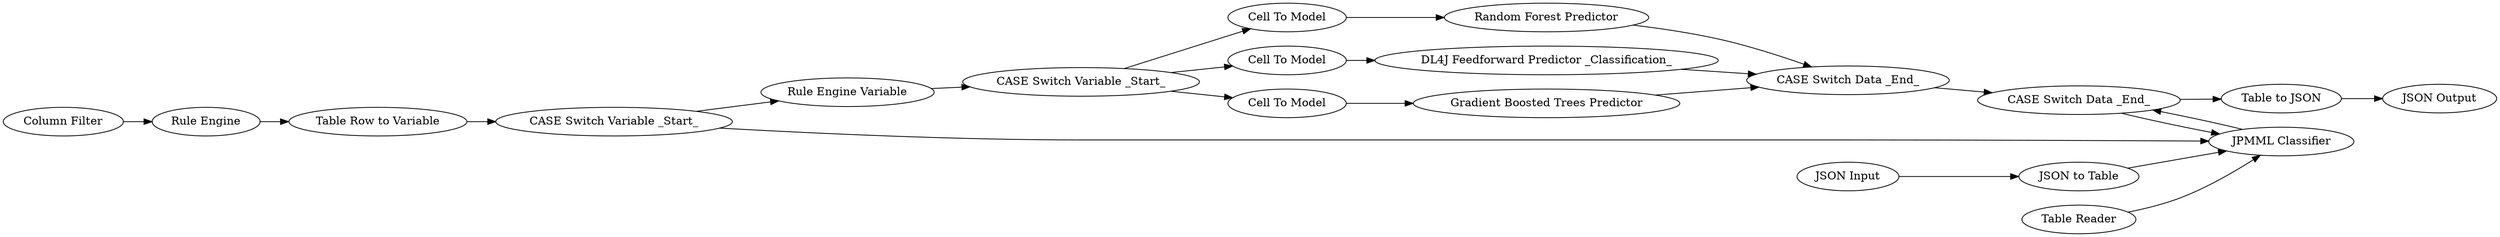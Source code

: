 digraph {
	156 -> 120
	292 -> 155
	288 -> 285
	286 -> 287
	293 -> 155
	151 -> 286
	289 -> 293
	6 -> 135
	155 -> 156
	294 -> 155
	285 -> 294
	286 -> 138
	148 -> 151
	290 -> 292
	288 -> 289
	288 -> 290
	138 -> 156
	287 -> 288
	152 -> 148
	135 -> 138
	147 -> 138
	156 -> 138
	120 -> 7
	292 [label="Gradient Boosted Trees Predictor"]
	289 [label="Cell To Model"]
	7 [label="JSON Output"]
	138 [label="JPMML Classifier"]
	286 [label="CASE Switch Variable _Start_"]
	151 [label="Table Row to Variable"]
	290 [label="Cell To Model"]
	156 [label="CASE Switch Data _End_"]
	6 [label="JSON Input"]
	288 [label="CASE Switch Variable _Start_"]
	148 [label="Rule Engine"]
	285 [label="Cell To Model"]
	294 [label="Random Forest Predictor"]
	287 [label="Rule Engine Variable"]
	293 [label="DL4J Feedforward Predictor _Classification_"]
	147 [label="Table Reader"]
	135 [label="JSON to Table"]
	120 [label="Table to JSON"]
	155 [label="CASE Switch Data _End_"]
	152 [label="Column Filter"]
	rankdir=LR
}
